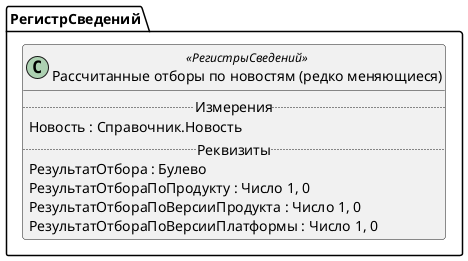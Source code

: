 ﻿@startuml РассчитанныеОтборыПоНовостям_РедкоМеняющиеся
'!include templates.wsd
'..\include templates.wsd
class РегистрСведений.РассчитанныеОтборыПоНовостям_РедкоМеняющиеся as "Рассчитанные отборы по новостям (редко меняющиеся)" <<РегистрыСведений>>
{
..Измерения..
Новость : Справочник.Новость
..Реквизиты..
РезультатОтбора : Булево
РезультатОтбораПоПродукту : Число 1, 0
РезультатОтбораПоВерсииПродукта : Число 1, 0
РезультатОтбораПоВерсииПлатформы : Число 1, 0
}
@enduml
